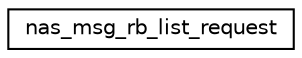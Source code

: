 digraph "Graphical Class Hierarchy"
{
 // LATEX_PDF_SIZE
  edge [fontname="Helvetica",fontsize="10",labelfontname="Helvetica",labelfontsize="10"];
  node [fontname="Helvetica",fontsize="10",shape=record];
  rankdir="LR";
  Node0 [label="nas_msg_rb_list_request",height=0.2,width=0.4,color="black", fillcolor="white", style="filled",URL="$structnas__msg__rb__list__request.html",tooltip=" "];
}
